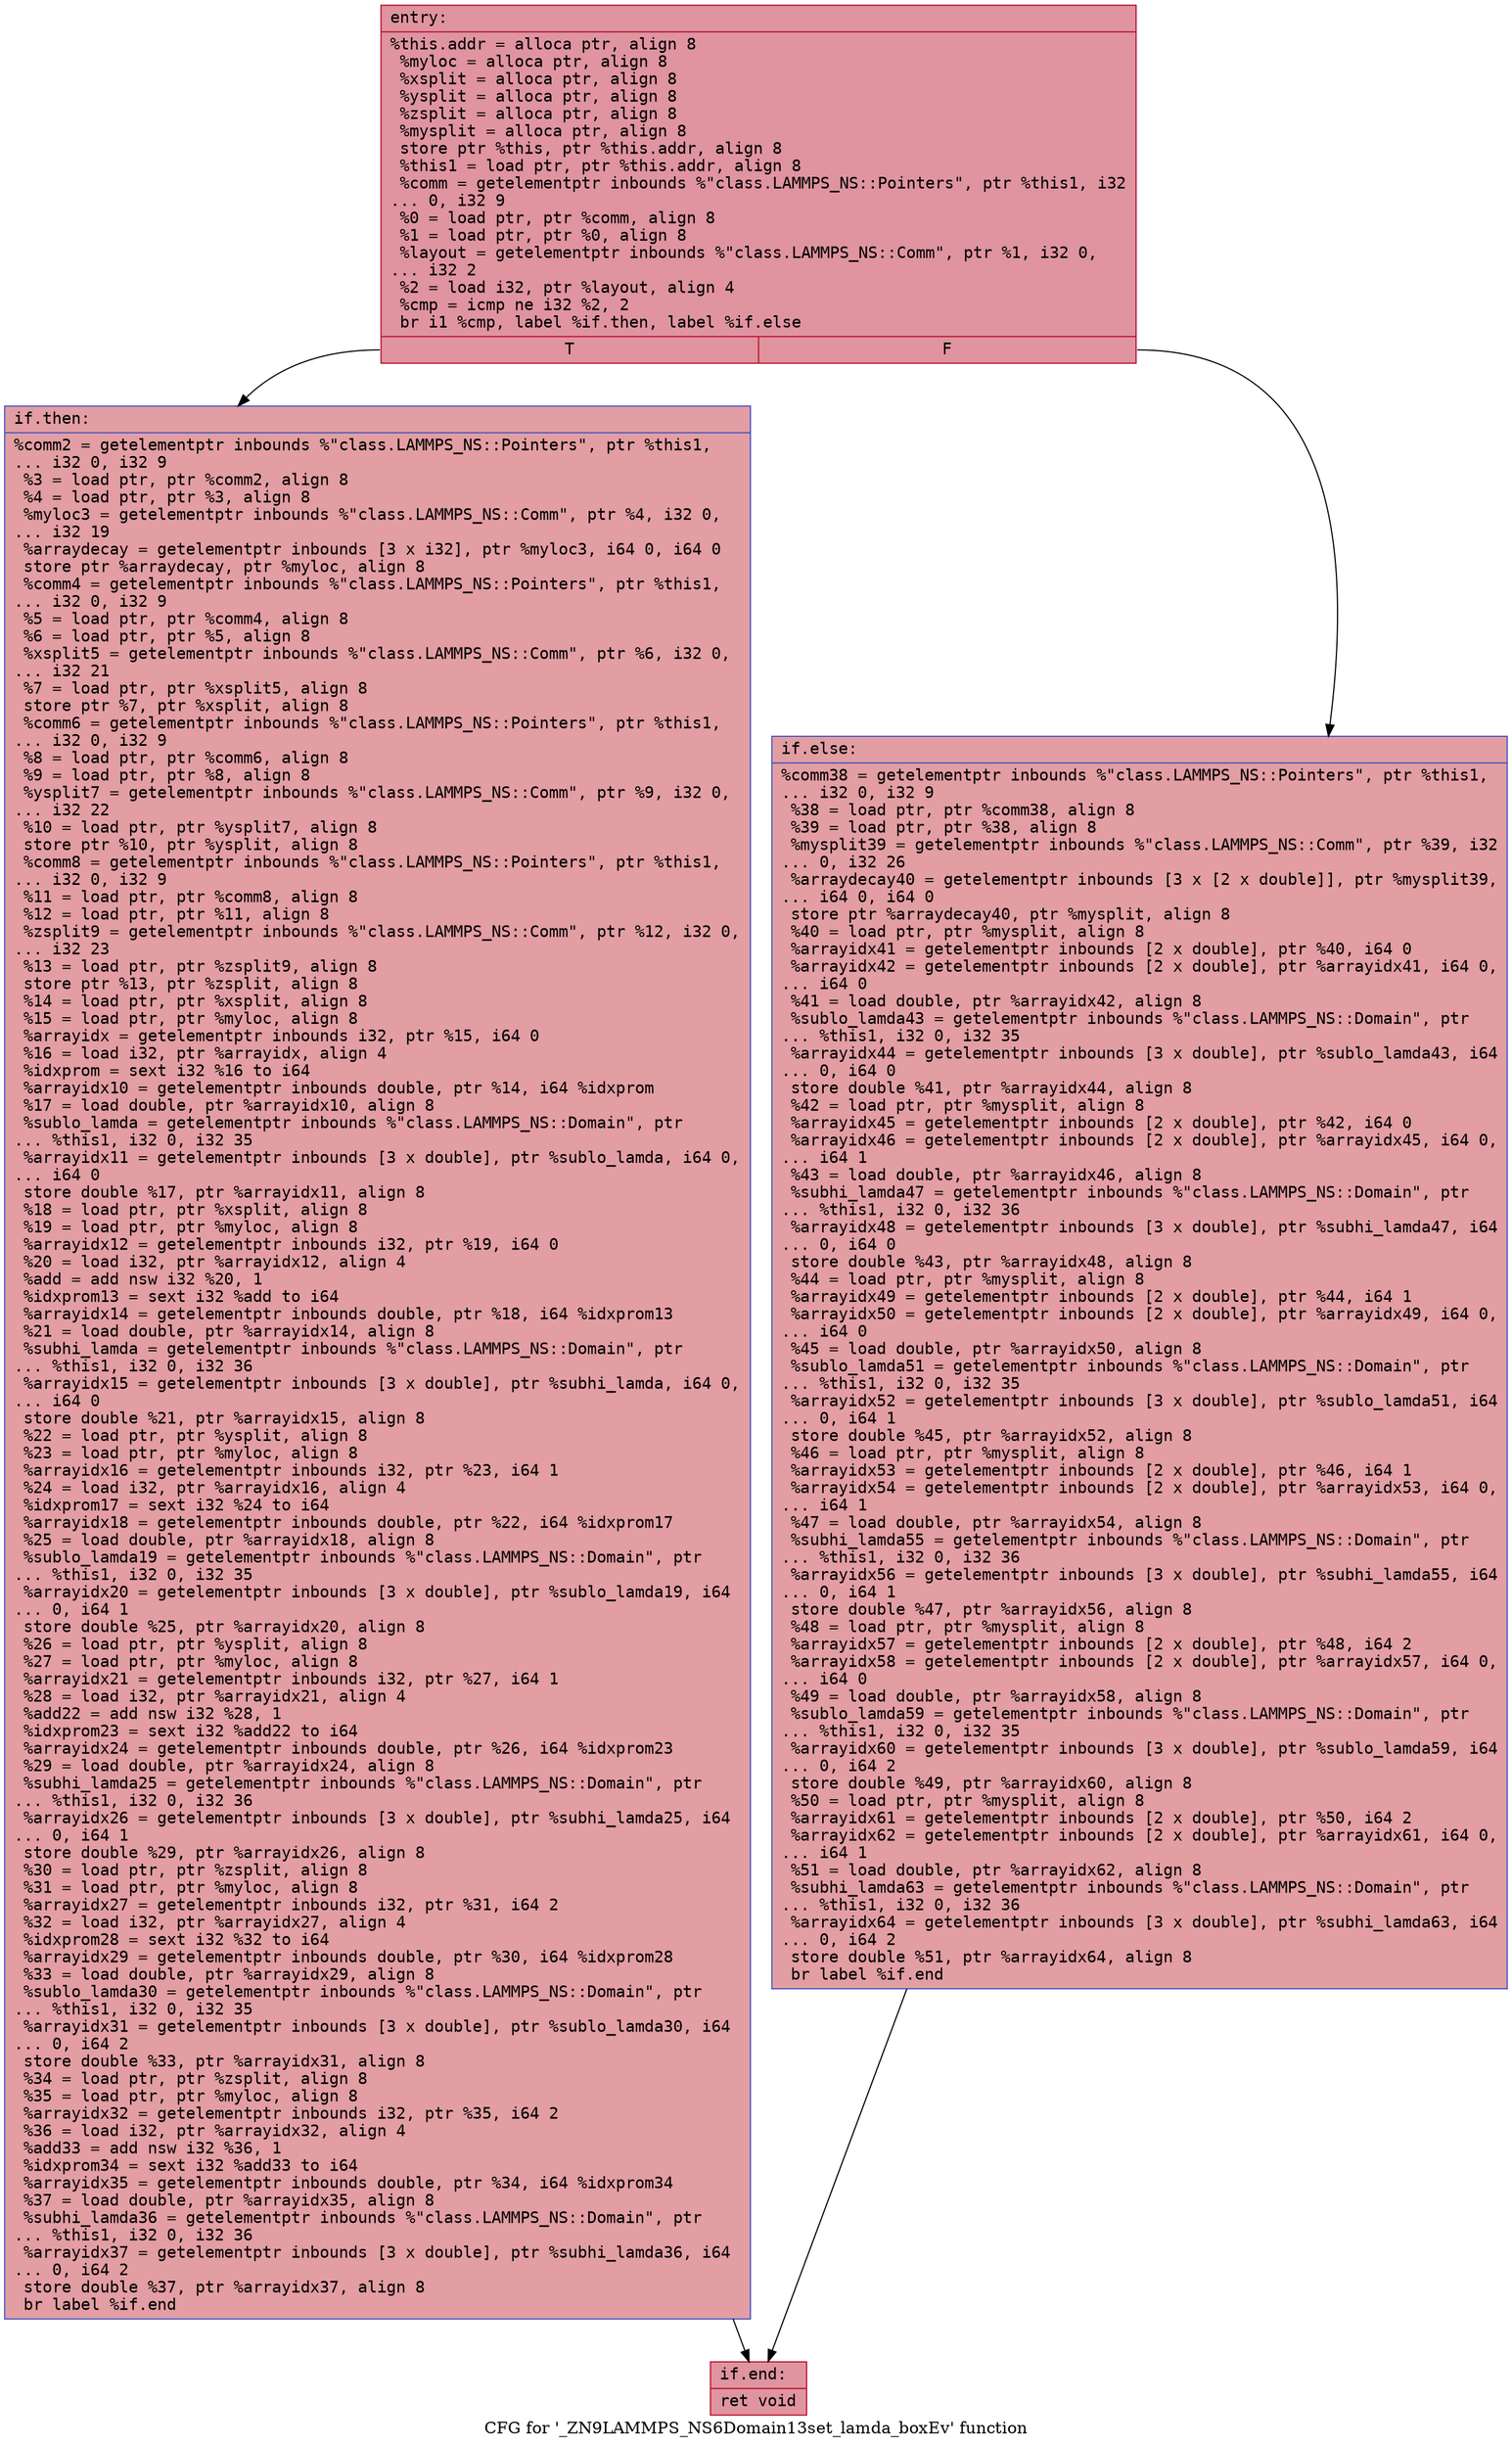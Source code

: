 digraph "CFG for '_ZN9LAMMPS_NS6Domain13set_lamda_boxEv' function" {
	label="CFG for '_ZN9LAMMPS_NS6Domain13set_lamda_boxEv' function";

	Node0x561837be4b80 [shape=record,color="#b70d28ff", style=filled, fillcolor="#b70d2870" fontname="Courier",label="{entry:\l|  %this.addr = alloca ptr, align 8\l  %myloc = alloca ptr, align 8\l  %xsplit = alloca ptr, align 8\l  %ysplit = alloca ptr, align 8\l  %zsplit = alloca ptr, align 8\l  %mysplit = alloca ptr, align 8\l  store ptr %this, ptr %this.addr, align 8\l  %this1 = load ptr, ptr %this.addr, align 8\l  %comm = getelementptr inbounds %\"class.LAMMPS_NS::Pointers\", ptr %this1, i32\l... 0, i32 9\l  %0 = load ptr, ptr %comm, align 8\l  %1 = load ptr, ptr %0, align 8\l  %layout = getelementptr inbounds %\"class.LAMMPS_NS::Comm\", ptr %1, i32 0,\l... i32 2\l  %2 = load i32, ptr %layout, align 4\l  %cmp = icmp ne i32 %2, 2\l  br i1 %cmp, label %if.then, label %if.else\l|{<s0>T|<s1>F}}"];
	Node0x561837be4b80:s0 -> Node0x561837be4e50[tooltip="entry -> if.then\nProbability 50.00%" ];
	Node0x561837be4b80:s1 -> Node0x561837beb840[tooltip="entry -> if.else\nProbability 50.00%" ];
	Node0x561837be4e50 [shape=record,color="#3d50c3ff", style=filled, fillcolor="#be242e70" fontname="Courier",label="{if.then:\l|  %comm2 = getelementptr inbounds %\"class.LAMMPS_NS::Pointers\", ptr %this1,\l... i32 0, i32 9\l  %3 = load ptr, ptr %comm2, align 8\l  %4 = load ptr, ptr %3, align 8\l  %myloc3 = getelementptr inbounds %\"class.LAMMPS_NS::Comm\", ptr %4, i32 0,\l... i32 19\l  %arraydecay = getelementptr inbounds [3 x i32], ptr %myloc3, i64 0, i64 0\l  store ptr %arraydecay, ptr %myloc, align 8\l  %comm4 = getelementptr inbounds %\"class.LAMMPS_NS::Pointers\", ptr %this1,\l... i32 0, i32 9\l  %5 = load ptr, ptr %comm4, align 8\l  %6 = load ptr, ptr %5, align 8\l  %xsplit5 = getelementptr inbounds %\"class.LAMMPS_NS::Comm\", ptr %6, i32 0,\l... i32 21\l  %7 = load ptr, ptr %xsplit5, align 8\l  store ptr %7, ptr %xsplit, align 8\l  %comm6 = getelementptr inbounds %\"class.LAMMPS_NS::Pointers\", ptr %this1,\l... i32 0, i32 9\l  %8 = load ptr, ptr %comm6, align 8\l  %9 = load ptr, ptr %8, align 8\l  %ysplit7 = getelementptr inbounds %\"class.LAMMPS_NS::Comm\", ptr %9, i32 0,\l... i32 22\l  %10 = load ptr, ptr %ysplit7, align 8\l  store ptr %10, ptr %ysplit, align 8\l  %comm8 = getelementptr inbounds %\"class.LAMMPS_NS::Pointers\", ptr %this1,\l... i32 0, i32 9\l  %11 = load ptr, ptr %comm8, align 8\l  %12 = load ptr, ptr %11, align 8\l  %zsplit9 = getelementptr inbounds %\"class.LAMMPS_NS::Comm\", ptr %12, i32 0,\l... i32 23\l  %13 = load ptr, ptr %zsplit9, align 8\l  store ptr %13, ptr %zsplit, align 8\l  %14 = load ptr, ptr %xsplit, align 8\l  %15 = load ptr, ptr %myloc, align 8\l  %arrayidx = getelementptr inbounds i32, ptr %15, i64 0\l  %16 = load i32, ptr %arrayidx, align 4\l  %idxprom = sext i32 %16 to i64\l  %arrayidx10 = getelementptr inbounds double, ptr %14, i64 %idxprom\l  %17 = load double, ptr %arrayidx10, align 8\l  %sublo_lamda = getelementptr inbounds %\"class.LAMMPS_NS::Domain\", ptr\l... %this1, i32 0, i32 35\l  %arrayidx11 = getelementptr inbounds [3 x double], ptr %sublo_lamda, i64 0,\l... i64 0\l  store double %17, ptr %arrayidx11, align 8\l  %18 = load ptr, ptr %xsplit, align 8\l  %19 = load ptr, ptr %myloc, align 8\l  %arrayidx12 = getelementptr inbounds i32, ptr %19, i64 0\l  %20 = load i32, ptr %arrayidx12, align 4\l  %add = add nsw i32 %20, 1\l  %idxprom13 = sext i32 %add to i64\l  %arrayidx14 = getelementptr inbounds double, ptr %18, i64 %idxprom13\l  %21 = load double, ptr %arrayidx14, align 8\l  %subhi_lamda = getelementptr inbounds %\"class.LAMMPS_NS::Domain\", ptr\l... %this1, i32 0, i32 36\l  %arrayidx15 = getelementptr inbounds [3 x double], ptr %subhi_lamda, i64 0,\l... i64 0\l  store double %21, ptr %arrayidx15, align 8\l  %22 = load ptr, ptr %ysplit, align 8\l  %23 = load ptr, ptr %myloc, align 8\l  %arrayidx16 = getelementptr inbounds i32, ptr %23, i64 1\l  %24 = load i32, ptr %arrayidx16, align 4\l  %idxprom17 = sext i32 %24 to i64\l  %arrayidx18 = getelementptr inbounds double, ptr %22, i64 %idxprom17\l  %25 = load double, ptr %arrayidx18, align 8\l  %sublo_lamda19 = getelementptr inbounds %\"class.LAMMPS_NS::Domain\", ptr\l... %this1, i32 0, i32 35\l  %arrayidx20 = getelementptr inbounds [3 x double], ptr %sublo_lamda19, i64\l... 0, i64 1\l  store double %25, ptr %arrayidx20, align 8\l  %26 = load ptr, ptr %ysplit, align 8\l  %27 = load ptr, ptr %myloc, align 8\l  %arrayidx21 = getelementptr inbounds i32, ptr %27, i64 1\l  %28 = load i32, ptr %arrayidx21, align 4\l  %add22 = add nsw i32 %28, 1\l  %idxprom23 = sext i32 %add22 to i64\l  %arrayidx24 = getelementptr inbounds double, ptr %26, i64 %idxprom23\l  %29 = load double, ptr %arrayidx24, align 8\l  %subhi_lamda25 = getelementptr inbounds %\"class.LAMMPS_NS::Domain\", ptr\l... %this1, i32 0, i32 36\l  %arrayidx26 = getelementptr inbounds [3 x double], ptr %subhi_lamda25, i64\l... 0, i64 1\l  store double %29, ptr %arrayidx26, align 8\l  %30 = load ptr, ptr %zsplit, align 8\l  %31 = load ptr, ptr %myloc, align 8\l  %arrayidx27 = getelementptr inbounds i32, ptr %31, i64 2\l  %32 = load i32, ptr %arrayidx27, align 4\l  %idxprom28 = sext i32 %32 to i64\l  %arrayidx29 = getelementptr inbounds double, ptr %30, i64 %idxprom28\l  %33 = load double, ptr %arrayidx29, align 8\l  %sublo_lamda30 = getelementptr inbounds %\"class.LAMMPS_NS::Domain\", ptr\l... %this1, i32 0, i32 35\l  %arrayidx31 = getelementptr inbounds [3 x double], ptr %sublo_lamda30, i64\l... 0, i64 2\l  store double %33, ptr %arrayidx31, align 8\l  %34 = load ptr, ptr %zsplit, align 8\l  %35 = load ptr, ptr %myloc, align 8\l  %arrayidx32 = getelementptr inbounds i32, ptr %35, i64 2\l  %36 = load i32, ptr %arrayidx32, align 4\l  %add33 = add nsw i32 %36, 1\l  %idxprom34 = sext i32 %add33 to i64\l  %arrayidx35 = getelementptr inbounds double, ptr %34, i64 %idxprom34\l  %37 = load double, ptr %arrayidx35, align 8\l  %subhi_lamda36 = getelementptr inbounds %\"class.LAMMPS_NS::Domain\", ptr\l... %this1, i32 0, i32 36\l  %arrayidx37 = getelementptr inbounds [3 x double], ptr %subhi_lamda36, i64\l... 0, i64 2\l  store double %37, ptr %arrayidx37, align 8\l  br label %if.end\l}"];
	Node0x561837be4e50 -> Node0x561837c416e0[tooltip="if.then -> if.end\nProbability 100.00%" ];
	Node0x561837beb840 [shape=record,color="#3d50c3ff", style=filled, fillcolor="#be242e70" fontname="Courier",label="{if.else:\l|  %comm38 = getelementptr inbounds %\"class.LAMMPS_NS::Pointers\", ptr %this1,\l... i32 0, i32 9\l  %38 = load ptr, ptr %comm38, align 8\l  %39 = load ptr, ptr %38, align 8\l  %mysplit39 = getelementptr inbounds %\"class.LAMMPS_NS::Comm\", ptr %39, i32\l... 0, i32 26\l  %arraydecay40 = getelementptr inbounds [3 x [2 x double]], ptr %mysplit39,\l... i64 0, i64 0\l  store ptr %arraydecay40, ptr %mysplit, align 8\l  %40 = load ptr, ptr %mysplit, align 8\l  %arrayidx41 = getelementptr inbounds [2 x double], ptr %40, i64 0\l  %arrayidx42 = getelementptr inbounds [2 x double], ptr %arrayidx41, i64 0,\l... i64 0\l  %41 = load double, ptr %arrayidx42, align 8\l  %sublo_lamda43 = getelementptr inbounds %\"class.LAMMPS_NS::Domain\", ptr\l... %this1, i32 0, i32 35\l  %arrayidx44 = getelementptr inbounds [3 x double], ptr %sublo_lamda43, i64\l... 0, i64 0\l  store double %41, ptr %arrayidx44, align 8\l  %42 = load ptr, ptr %mysplit, align 8\l  %arrayidx45 = getelementptr inbounds [2 x double], ptr %42, i64 0\l  %arrayidx46 = getelementptr inbounds [2 x double], ptr %arrayidx45, i64 0,\l... i64 1\l  %43 = load double, ptr %arrayidx46, align 8\l  %subhi_lamda47 = getelementptr inbounds %\"class.LAMMPS_NS::Domain\", ptr\l... %this1, i32 0, i32 36\l  %arrayidx48 = getelementptr inbounds [3 x double], ptr %subhi_lamda47, i64\l... 0, i64 0\l  store double %43, ptr %arrayidx48, align 8\l  %44 = load ptr, ptr %mysplit, align 8\l  %arrayidx49 = getelementptr inbounds [2 x double], ptr %44, i64 1\l  %arrayidx50 = getelementptr inbounds [2 x double], ptr %arrayidx49, i64 0,\l... i64 0\l  %45 = load double, ptr %arrayidx50, align 8\l  %sublo_lamda51 = getelementptr inbounds %\"class.LAMMPS_NS::Domain\", ptr\l... %this1, i32 0, i32 35\l  %arrayidx52 = getelementptr inbounds [3 x double], ptr %sublo_lamda51, i64\l... 0, i64 1\l  store double %45, ptr %arrayidx52, align 8\l  %46 = load ptr, ptr %mysplit, align 8\l  %arrayidx53 = getelementptr inbounds [2 x double], ptr %46, i64 1\l  %arrayidx54 = getelementptr inbounds [2 x double], ptr %arrayidx53, i64 0,\l... i64 1\l  %47 = load double, ptr %arrayidx54, align 8\l  %subhi_lamda55 = getelementptr inbounds %\"class.LAMMPS_NS::Domain\", ptr\l... %this1, i32 0, i32 36\l  %arrayidx56 = getelementptr inbounds [3 x double], ptr %subhi_lamda55, i64\l... 0, i64 1\l  store double %47, ptr %arrayidx56, align 8\l  %48 = load ptr, ptr %mysplit, align 8\l  %arrayidx57 = getelementptr inbounds [2 x double], ptr %48, i64 2\l  %arrayidx58 = getelementptr inbounds [2 x double], ptr %arrayidx57, i64 0,\l... i64 0\l  %49 = load double, ptr %arrayidx58, align 8\l  %sublo_lamda59 = getelementptr inbounds %\"class.LAMMPS_NS::Domain\", ptr\l... %this1, i32 0, i32 35\l  %arrayidx60 = getelementptr inbounds [3 x double], ptr %sublo_lamda59, i64\l... 0, i64 2\l  store double %49, ptr %arrayidx60, align 8\l  %50 = load ptr, ptr %mysplit, align 8\l  %arrayidx61 = getelementptr inbounds [2 x double], ptr %50, i64 2\l  %arrayidx62 = getelementptr inbounds [2 x double], ptr %arrayidx61, i64 0,\l... i64 1\l  %51 = load double, ptr %arrayidx62, align 8\l  %subhi_lamda63 = getelementptr inbounds %\"class.LAMMPS_NS::Domain\", ptr\l... %this1, i32 0, i32 36\l  %arrayidx64 = getelementptr inbounds [3 x double], ptr %subhi_lamda63, i64\l... 0, i64 2\l  store double %51, ptr %arrayidx64, align 8\l  br label %if.end\l}"];
	Node0x561837beb840 -> Node0x561837c416e0[tooltip="if.else -> if.end\nProbability 100.00%" ];
	Node0x561837c416e0 [shape=record,color="#b70d28ff", style=filled, fillcolor="#b70d2870" fontname="Courier",label="{if.end:\l|  ret void\l}"];
}
